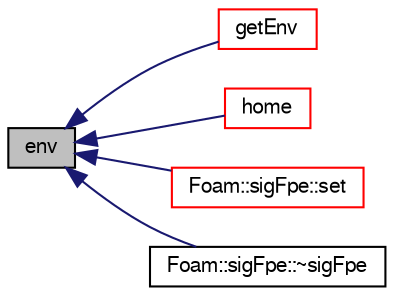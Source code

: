 digraph "env"
{
  bgcolor="transparent";
  edge [fontname="FreeSans",fontsize="10",labelfontname="FreeSans",labelfontsize="10"];
  node [fontname="FreeSans",fontsize="10",shape=record];
  rankdir="LR";
  Node80562 [label="env",height=0.2,width=0.4,color="black", fillcolor="grey75", style="filled", fontcolor="black"];
  Node80562 -> Node80563 [dir="back",color="midnightblue",fontsize="10",style="solid",fontname="FreeSans"];
  Node80563 [label="getEnv",height=0.2,width=0.4,color="red",URL="$a21124.html#aa811843798d715931c4c97ff949a89f3",tooltip="Return environment variable of given name. "];
  Node80562 -> Node82620 [dir="back",color="midnightblue",fontsize="10",style="solid",fontname="FreeSans"];
  Node82620 [label="home",height=0.2,width=0.4,color="red",URL="$a21124.html#ae3d3ec6ddc4a201cdcf369c6a46bcaba",tooltip="Return home directory path name for the current user. "];
  Node80562 -> Node82626 [dir="back",color="midnightblue",fontsize="10",style="solid",fontname="FreeSans"];
  Node82626 [label="Foam::sigFpe::set",height=0.2,width=0.4,color="red",URL="$a28542.html#af30d71d7871d89cd6a08a781f7bf0a15",tooltip="Activate SIGFPE signal handler when FOAM_SIGFPE is set. "];
  Node80562 -> Node82627 [dir="back",color="midnightblue",fontsize="10",style="solid",fontname="FreeSans"];
  Node82627 [label="Foam::sigFpe::~sigFpe",height=0.2,width=0.4,color="black",URL="$a28542.html#a399939c20f314201a5ab904db12546fa",tooltip="Destructor. "];
}
